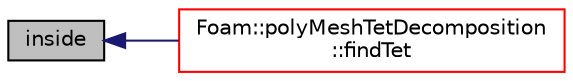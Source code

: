 digraph "inside"
{
  bgcolor="transparent";
  edge [fontname="Helvetica",fontsize="10",labelfontname="Helvetica",labelfontsize="10"];
  node [fontname="Helvetica",fontsize="10",shape=record];
  rankdir="LR";
  Node298 [label="inside",height=0.2,width=0.4,color="black", fillcolor="grey75", style="filled", fontcolor="black"];
  Node298 -> Node299 [dir="back",color="midnightblue",fontsize="10",style="solid",fontname="Helvetica"];
  Node299 [label="Foam::polyMeshTetDecomposition\l::findTet",height=0.2,width=0.4,color="red",URL="$a28573.html#a336110501f5915673070727c2b9cefc1",tooltip="Find the tet decomposition of the cell containing the given point. "];
}
